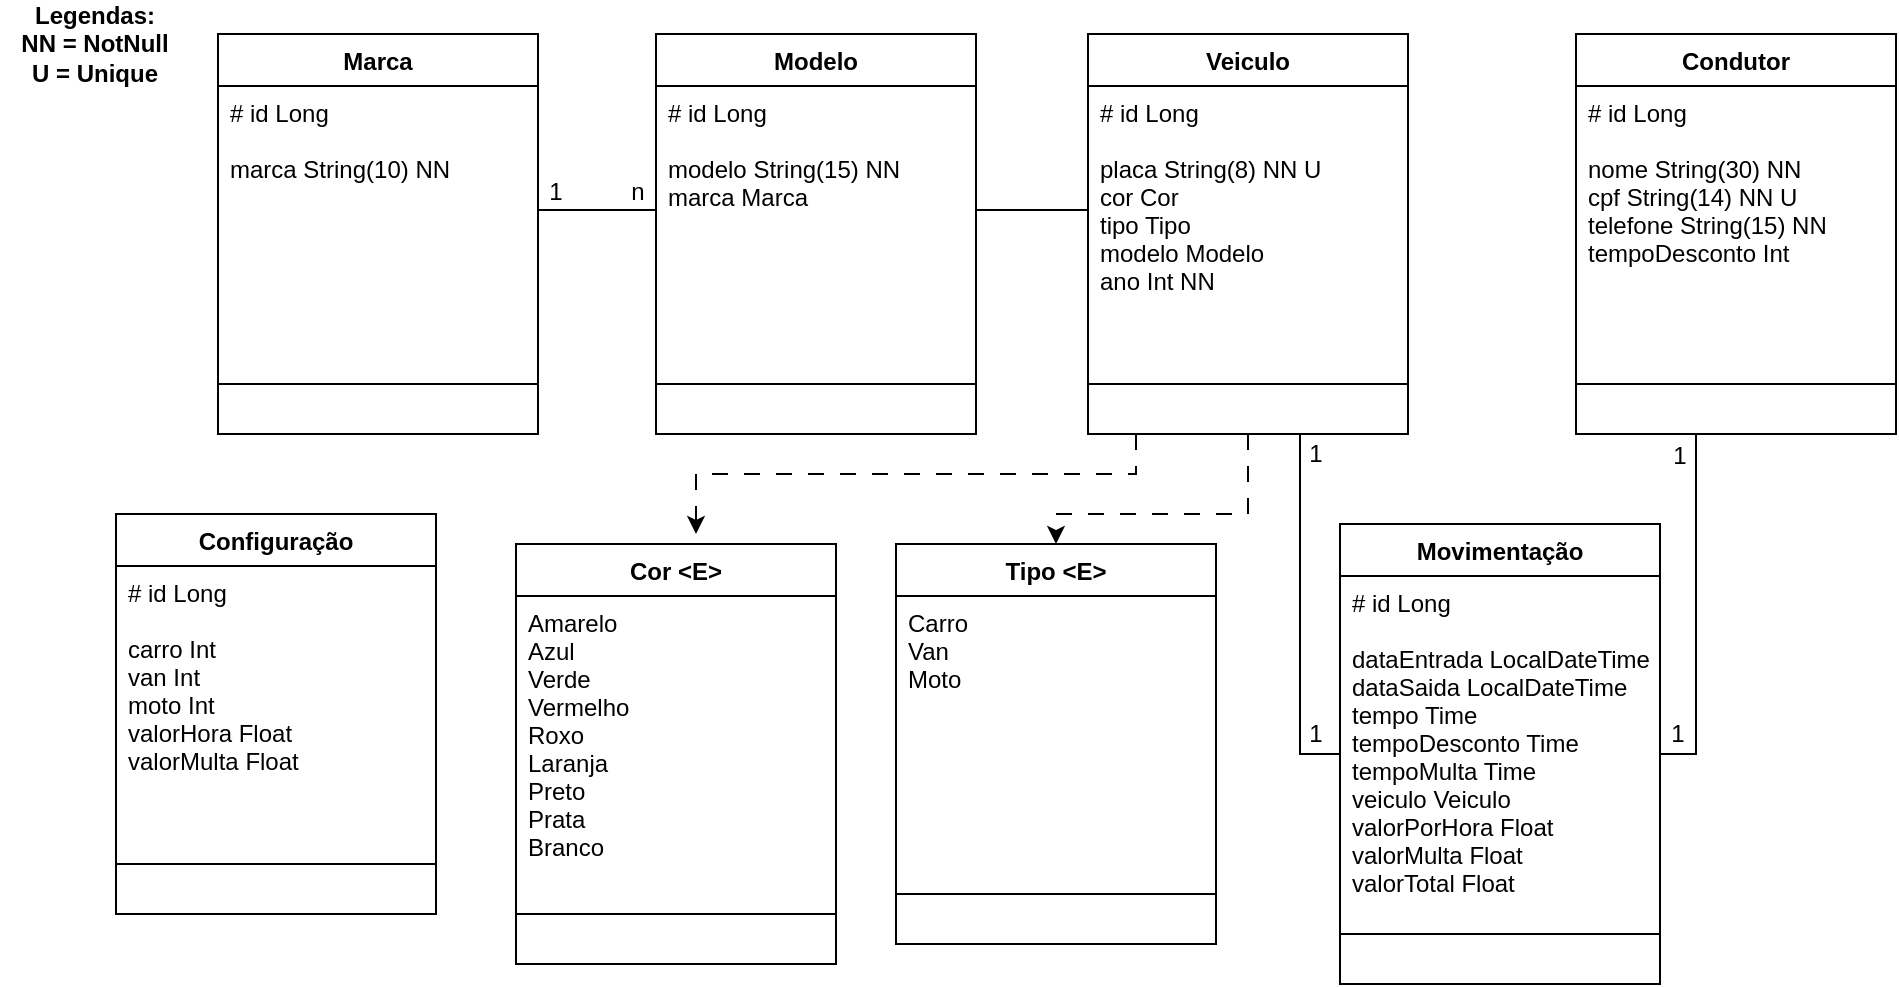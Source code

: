 <mxfile version="20.8.20" type="github">
  <diagram name="Página-1" id="_aPg7-1qgv8ASUU3-PLF">
    <mxGraphModel dx="1393" dy="462" grid="1" gridSize="10" guides="1" tooltips="1" connect="1" arrows="1" fold="1" page="1" pageScale="1" pageWidth="827" pageHeight="1169" math="0" shadow="0">
      <root>
        <mxCell id="0" />
        <mxCell id="1" parent="0" />
        <mxCell id="CIX9Yw4dkPsD926omPOh-40" style="edgeStyle=orthogonalEdgeStyle;rounded=0;orthogonalLoop=1;jettySize=auto;html=1;entryX=0.5;entryY=0;entryDx=0;entryDy=0;endArrow=classic;endFill=1;dashed=1;dashPattern=8 8;" edge="1" parent="1" source="7y7Bflm7p9l6n__wvzyg-3" target="7y7Bflm7p9l6n__wvzyg-14">
          <mxGeometry relative="1" as="geometry">
            <Array as="points">
              <mxPoint x="456" y="280" />
              <mxPoint x="360" y="280" />
            </Array>
          </mxGeometry>
        </mxCell>
        <mxCell id="CIX9Yw4dkPsD926omPOh-41" style="edgeStyle=orthogonalEdgeStyle;rounded=0;orthogonalLoop=1;jettySize=auto;html=1;dashed=1;dashPattern=8 8;endArrow=classic;endFill=1;" edge="1" parent="1">
          <mxGeometry relative="1" as="geometry">
            <mxPoint x="180" y="290" as="targetPoint" />
            <mxPoint x="400" y="240" as="sourcePoint" />
            <Array as="points">
              <mxPoint x="400" y="260" />
              <mxPoint x="180" y="260" />
            </Array>
          </mxGeometry>
        </mxCell>
        <mxCell id="7y7Bflm7p9l6n__wvzyg-3" value="Veiculo" style="swimlane;fontStyle=1;align=center;verticalAlign=top;childLayout=stackLayout;horizontal=1;startSize=26;horizontalStack=0;resizeParent=1;resizeParentMax=0;resizeLast=0;collapsible=1;marginBottom=0;" parent="1" vertex="1">
          <mxGeometry x="376" y="40" width="160" height="200" as="geometry" />
        </mxCell>
        <mxCell id="7y7Bflm7p9l6n__wvzyg-4" value="# id Long&#xa;&#xa;placa String(8) NN U&#xa;cor Cor&#xa;tipo Tipo&#xa;modelo Modelo&#xa;ano Int NN" style="text;strokeColor=none;fillColor=none;align=left;verticalAlign=top;spacingLeft=4;spacingRight=4;overflow=hidden;rotatable=0;points=[[0,0.5],[1,0.5]];portConstraint=eastwest;" parent="7y7Bflm7p9l6n__wvzyg-3" vertex="1">
          <mxGeometry y="26" width="160" height="124" as="geometry" />
        </mxCell>
        <mxCell id="7y7Bflm7p9l6n__wvzyg-5" value="" style="line;strokeWidth=1;fillColor=none;align=left;verticalAlign=middle;spacingTop=-1;spacingLeft=3;spacingRight=3;rotatable=0;labelPosition=right;points=[];portConstraint=eastwest;strokeColor=inherit;" parent="7y7Bflm7p9l6n__wvzyg-3" vertex="1">
          <mxGeometry y="150" width="160" height="50" as="geometry" />
        </mxCell>
        <mxCell id="7y7Bflm7p9l6n__wvzyg-8" value="Condutor" style="swimlane;fontStyle=1;align=center;verticalAlign=top;childLayout=stackLayout;horizontal=1;startSize=26;horizontalStack=0;resizeParent=1;resizeParentMax=0;resizeLast=0;collapsible=1;marginBottom=0;" parent="1" vertex="1">
          <mxGeometry x="620" y="40" width="160" height="200" as="geometry" />
        </mxCell>
        <mxCell id="7y7Bflm7p9l6n__wvzyg-9" value="# id Long&#xa;&#xa;nome String(30) NN&#xa;cpf String(14) NN U&#xa;telefone String(15) NN&#xa;tempoDesconto Int" style="text;strokeColor=none;fillColor=none;align=left;verticalAlign=top;spacingLeft=4;spacingRight=4;overflow=hidden;rotatable=0;points=[[0,0.5],[1,0.5]];portConstraint=eastwest;" parent="7y7Bflm7p9l6n__wvzyg-8" vertex="1">
          <mxGeometry y="26" width="160" height="124" as="geometry" />
        </mxCell>
        <mxCell id="7y7Bflm7p9l6n__wvzyg-10" value="" style="line;strokeWidth=1;fillColor=none;align=left;verticalAlign=middle;spacingTop=-1;spacingLeft=3;spacingRight=3;rotatable=0;labelPosition=right;points=[];portConstraint=eastwest;strokeColor=inherit;" parent="7y7Bflm7p9l6n__wvzyg-8" vertex="1">
          <mxGeometry y="150" width="160" height="50" as="geometry" />
        </mxCell>
        <mxCell id="7y7Bflm7p9l6n__wvzyg-11" value="Cor &lt;E&gt;" style="swimlane;fontStyle=1;align=center;verticalAlign=top;childLayout=stackLayout;horizontal=1;startSize=26;horizontalStack=0;resizeParent=1;resizeParentMax=0;resizeLast=0;collapsible=1;marginBottom=0;" parent="1" vertex="1">
          <mxGeometry x="90" y="295" width="160" height="210" as="geometry" />
        </mxCell>
        <mxCell id="7y7Bflm7p9l6n__wvzyg-12" value="Amarelo&#xa;Azul&#xa;Verde&#xa;Vermelho&#xa;Roxo&#xa;Laranja&#xa;Preto&#xa;Prata&#xa;Branco" style="text;strokeColor=none;fillColor=none;align=left;verticalAlign=top;spacingLeft=4;spacingRight=4;overflow=hidden;rotatable=0;points=[[0,0.5],[1,0.5]];portConstraint=eastwest;" parent="7y7Bflm7p9l6n__wvzyg-11" vertex="1">
          <mxGeometry y="26" width="160" height="134" as="geometry" />
        </mxCell>
        <mxCell id="7y7Bflm7p9l6n__wvzyg-13" value="" style="line;strokeWidth=1;fillColor=none;align=left;verticalAlign=middle;spacingTop=-1;spacingLeft=3;spacingRight=3;rotatable=0;labelPosition=right;points=[];portConstraint=eastwest;strokeColor=inherit;" parent="7y7Bflm7p9l6n__wvzyg-11" vertex="1">
          <mxGeometry y="160" width="160" height="50" as="geometry" />
        </mxCell>
        <mxCell id="7y7Bflm7p9l6n__wvzyg-14" value="Tipo &lt;E&gt;" style="swimlane;fontStyle=1;align=center;verticalAlign=top;childLayout=stackLayout;horizontal=1;startSize=26;horizontalStack=0;resizeParent=1;resizeParentMax=0;resizeLast=0;collapsible=1;marginBottom=0;" parent="1" vertex="1">
          <mxGeometry x="280" y="295" width="160" height="200" as="geometry" />
        </mxCell>
        <mxCell id="7y7Bflm7p9l6n__wvzyg-15" value="Carro &#xa;Van &#xa;Moto" style="text;strokeColor=none;fillColor=none;align=left;verticalAlign=top;spacingLeft=4;spacingRight=4;overflow=hidden;rotatable=0;points=[[0,0.5],[1,0.5]];portConstraint=eastwest;" parent="7y7Bflm7p9l6n__wvzyg-14" vertex="1">
          <mxGeometry y="26" width="160" height="124" as="geometry" />
        </mxCell>
        <mxCell id="7y7Bflm7p9l6n__wvzyg-16" value="" style="line;strokeWidth=1;fillColor=none;align=left;verticalAlign=middle;spacingTop=-1;spacingLeft=3;spacingRight=3;rotatable=0;labelPosition=right;points=[];portConstraint=eastwest;strokeColor=inherit;" parent="7y7Bflm7p9l6n__wvzyg-14" vertex="1">
          <mxGeometry y="150" width="160" height="50" as="geometry" />
        </mxCell>
        <mxCell id="CIX9Yw4dkPsD926omPOh-1" value="Configuração" style="swimlane;fontStyle=1;align=center;verticalAlign=top;childLayout=stackLayout;horizontal=1;startSize=26;horizontalStack=0;resizeParent=1;resizeParentMax=0;resizeLast=0;collapsible=1;marginBottom=0;" vertex="1" parent="1">
          <mxGeometry x="-110" y="280" width="160" height="200" as="geometry" />
        </mxCell>
        <mxCell id="CIX9Yw4dkPsD926omPOh-2" value="# id Long&#xa;&#xa;carro Int&#xa;van Int&#xa;moto Int&#xa;valorHora Float&#xa;valorMulta Float" style="text;strokeColor=none;fillColor=none;align=left;verticalAlign=top;spacingLeft=4;spacingRight=4;overflow=hidden;rotatable=0;points=[[0,0.5],[1,0.5]];portConstraint=eastwest;" vertex="1" parent="CIX9Yw4dkPsD926omPOh-1">
          <mxGeometry y="26" width="160" height="124" as="geometry" />
        </mxCell>
        <mxCell id="CIX9Yw4dkPsD926omPOh-3" value="" style="line;strokeWidth=1;fillColor=none;align=left;verticalAlign=middle;spacingTop=-1;spacingLeft=3;spacingRight=3;rotatable=0;labelPosition=right;points=[];portConstraint=eastwest;strokeColor=inherit;" vertex="1" parent="CIX9Yw4dkPsD926omPOh-1">
          <mxGeometry y="150" width="160" height="50" as="geometry" />
        </mxCell>
        <mxCell id="CIX9Yw4dkPsD926omPOh-34" style="edgeStyle=orthogonalEdgeStyle;rounded=0;orthogonalLoop=1;jettySize=auto;html=1;endArrow=none;endFill=0;" edge="1" parent="1" source="CIX9Yw4dkPsD926omPOh-4">
          <mxGeometry relative="1" as="geometry">
            <mxPoint x="482" y="240" as="targetPoint" />
            <Array as="points">
              <mxPoint x="482" y="400" />
            </Array>
          </mxGeometry>
        </mxCell>
        <mxCell id="CIX9Yw4dkPsD926omPOh-4" value="Movimentação" style="swimlane;fontStyle=1;align=center;verticalAlign=top;childLayout=stackLayout;horizontal=1;startSize=26;horizontalStack=0;resizeParent=1;resizeParentMax=0;resizeLast=0;collapsible=1;marginBottom=0;" vertex="1" parent="1">
          <mxGeometry x="502" y="285" width="160" height="230" as="geometry" />
        </mxCell>
        <mxCell id="CIX9Yw4dkPsD926omPOh-5" value="# id Long&#xa;&#xa;dataEntrada LocalDateTime&#xa;dataSaida LocalDateTime&#xa;tempo Time&#xa;tempoDesconto Time&#xa;tempoMulta Time&#xa;veiculo Veiculo&#xa;valorPorHora Float&#xa;valorMulta Float&#xa;valorTotal Float" style="text;strokeColor=none;fillColor=none;align=left;verticalAlign=top;spacingLeft=4;spacingRight=4;overflow=hidden;rotatable=0;points=[[0,0.5],[1,0.5]];portConstraint=eastwest;" vertex="1" parent="CIX9Yw4dkPsD926omPOh-4">
          <mxGeometry y="26" width="160" height="154" as="geometry" />
        </mxCell>
        <mxCell id="CIX9Yw4dkPsD926omPOh-6" value="" style="line;strokeWidth=1;fillColor=none;align=left;verticalAlign=middle;spacingTop=-1;spacingLeft=3;spacingRight=3;rotatable=0;labelPosition=right;points=[];portConstraint=eastwest;strokeColor=inherit;" vertex="1" parent="CIX9Yw4dkPsD926omPOh-4">
          <mxGeometry y="180" width="160" height="50" as="geometry" />
        </mxCell>
        <mxCell id="CIX9Yw4dkPsD926omPOh-17" value="Modelo" style="swimlane;fontStyle=1;align=center;verticalAlign=top;childLayout=stackLayout;horizontal=1;startSize=26;horizontalStack=0;resizeParent=1;resizeParentMax=0;resizeLast=0;collapsible=1;marginBottom=0;" vertex="1" parent="1">
          <mxGeometry x="160" y="40" width="160" height="200" as="geometry" />
        </mxCell>
        <mxCell id="CIX9Yw4dkPsD926omPOh-18" value="# id Long&#xa;&#xa;modelo String(15) NN&#xa;marca Marca" style="text;strokeColor=none;fillColor=none;align=left;verticalAlign=top;spacingLeft=4;spacingRight=4;overflow=hidden;rotatable=0;points=[[0,0.5],[1,0.5]];portConstraint=eastwest;" vertex="1" parent="CIX9Yw4dkPsD926omPOh-17">
          <mxGeometry y="26" width="160" height="124" as="geometry" />
        </mxCell>
        <mxCell id="CIX9Yw4dkPsD926omPOh-19" value="" style="line;strokeWidth=1;fillColor=none;align=left;verticalAlign=middle;spacingTop=-1;spacingLeft=3;spacingRight=3;rotatable=0;labelPosition=right;points=[];portConstraint=eastwest;strokeColor=inherit;" vertex="1" parent="CIX9Yw4dkPsD926omPOh-17">
          <mxGeometry y="150" width="160" height="50" as="geometry" />
        </mxCell>
        <mxCell id="CIX9Yw4dkPsD926omPOh-20" value="Marca" style="swimlane;fontStyle=1;align=center;verticalAlign=top;childLayout=stackLayout;horizontal=1;startSize=26;horizontalStack=0;resizeParent=1;resizeParentMax=0;resizeLast=0;collapsible=1;marginBottom=0;" vertex="1" parent="1">
          <mxGeometry x="-59" y="40" width="160" height="200" as="geometry" />
        </mxCell>
        <mxCell id="CIX9Yw4dkPsD926omPOh-21" value="# id Long&#xa;&#xa;marca String(10) NN" style="text;strokeColor=none;fillColor=none;align=left;verticalAlign=top;spacingLeft=4;spacingRight=4;overflow=hidden;rotatable=0;points=[[0,0.5],[1,0.5]];portConstraint=eastwest;" vertex="1" parent="CIX9Yw4dkPsD926omPOh-20">
          <mxGeometry y="26" width="160" height="124" as="geometry" />
        </mxCell>
        <mxCell id="CIX9Yw4dkPsD926omPOh-22" value="" style="line;strokeWidth=1;fillColor=none;align=left;verticalAlign=middle;spacingTop=-1;spacingLeft=3;spacingRight=3;rotatable=0;labelPosition=right;points=[];portConstraint=eastwest;strokeColor=inherit;" vertex="1" parent="CIX9Yw4dkPsD926omPOh-20">
          <mxGeometry y="150" width="160" height="50" as="geometry" />
        </mxCell>
        <mxCell id="CIX9Yw4dkPsD926omPOh-26" value="" style="edgeStyle=orthogonalEdgeStyle;rounded=0;orthogonalLoop=1;jettySize=auto;html=1;endArrow=none;endFill=0;" edge="1" parent="1" source="7y7Bflm7p9l6n__wvzyg-4" target="CIX9Yw4dkPsD926omPOh-18">
          <mxGeometry relative="1" as="geometry" />
        </mxCell>
        <mxCell id="CIX9Yw4dkPsD926omPOh-27" value="" style="edgeStyle=orthogonalEdgeStyle;rounded=0;orthogonalLoop=1;jettySize=auto;html=1;endArrow=none;endFill=0;" edge="1" parent="1" source="CIX9Yw4dkPsD926omPOh-18" target="CIX9Yw4dkPsD926omPOh-21">
          <mxGeometry relative="1" as="geometry" />
        </mxCell>
        <mxCell id="CIX9Yw4dkPsD926omPOh-28" value="1" style="text;html=1;strokeColor=none;fillColor=none;align=center;verticalAlign=middle;whiteSpace=wrap;rounded=0;" vertex="1" parent="1">
          <mxGeometry x="105" y="109" width="10" height="20" as="geometry" />
        </mxCell>
        <mxCell id="CIX9Yw4dkPsD926omPOh-30" value="n" style="text;html=1;strokeColor=none;fillColor=none;align=center;verticalAlign=middle;whiteSpace=wrap;rounded=0;" vertex="1" parent="1">
          <mxGeometry x="146" y="109" width="10" height="20" as="geometry" />
        </mxCell>
        <mxCell id="CIX9Yw4dkPsD926omPOh-35" style="edgeStyle=orthogonalEdgeStyle;rounded=0;orthogonalLoop=1;jettySize=auto;html=1;endArrow=none;endFill=0;entryX=0.5;entryY=1;entryDx=0;entryDy=0;" edge="1" parent="1" source="CIX9Yw4dkPsD926omPOh-5" target="7y7Bflm7p9l6n__wvzyg-8">
          <mxGeometry relative="1" as="geometry">
            <mxPoint x="700" y="250" as="targetPoint" />
            <Array as="points">
              <mxPoint x="680" y="400" />
              <mxPoint x="680" y="240" />
            </Array>
          </mxGeometry>
        </mxCell>
        <mxCell id="CIX9Yw4dkPsD926omPOh-36" value="1" style="text;html=1;strokeColor=none;fillColor=none;align=center;verticalAlign=middle;whiteSpace=wrap;rounded=0;" vertex="1" parent="1">
          <mxGeometry x="485" y="240" width="10" height="20" as="geometry" />
        </mxCell>
        <mxCell id="CIX9Yw4dkPsD926omPOh-37" value="1" style="text;html=1;strokeColor=none;fillColor=none;align=center;verticalAlign=middle;whiteSpace=wrap;rounded=0;" vertex="1" parent="1">
          <mxGeometry x="485" y="380" width="10" height="20" as="geometry" />
        </mxCell>
        <mxCell id="CIX9Yw4dkPsD926omPOh-38" value="1" style="text;html=1;strokeColor=none;fillColor=none;align=center;verticalAlign=middle;whiteSpace=wrap;rounded=0;" vertex="1" parent="1">
          <mxGeometry x="668" y="241" width="8" height="20" as="geometry" />
        </mxCell>
        <mxCell id="CIX9Yw4dkPsD926omPOh-39" value="1" style="text;html=1;strokeColor=none;fillColor=none;align=center;verticalAlign=middle;whiteSpace=wrap;rounded=0;" vertex="1" parent="1">
          <mxGeometry x="666" y="380" width="10" height="20" as="geometry" />
        </mxCell>
        <mxCell id="CIX9Yw4dkPsD926omPOh-42" value="&lt;b&gt;Legendas:&lt;br&gt;NN = NotNull&lt;br&gt;U = Unique&lt;/b&gt;" style="text;html=1;strokeColor=none;fillColor=none;align=center;verticalAlign=middle;whiteSpace=wrap;rounded=0;" vertex="1" parent="1">
          <mxGeometry x="-168" y="30" width="95" height="30" as="geometry" />
        </mxCell>
      </root>
    </mxGraphModel>
  </diagram>
</mxfile>
